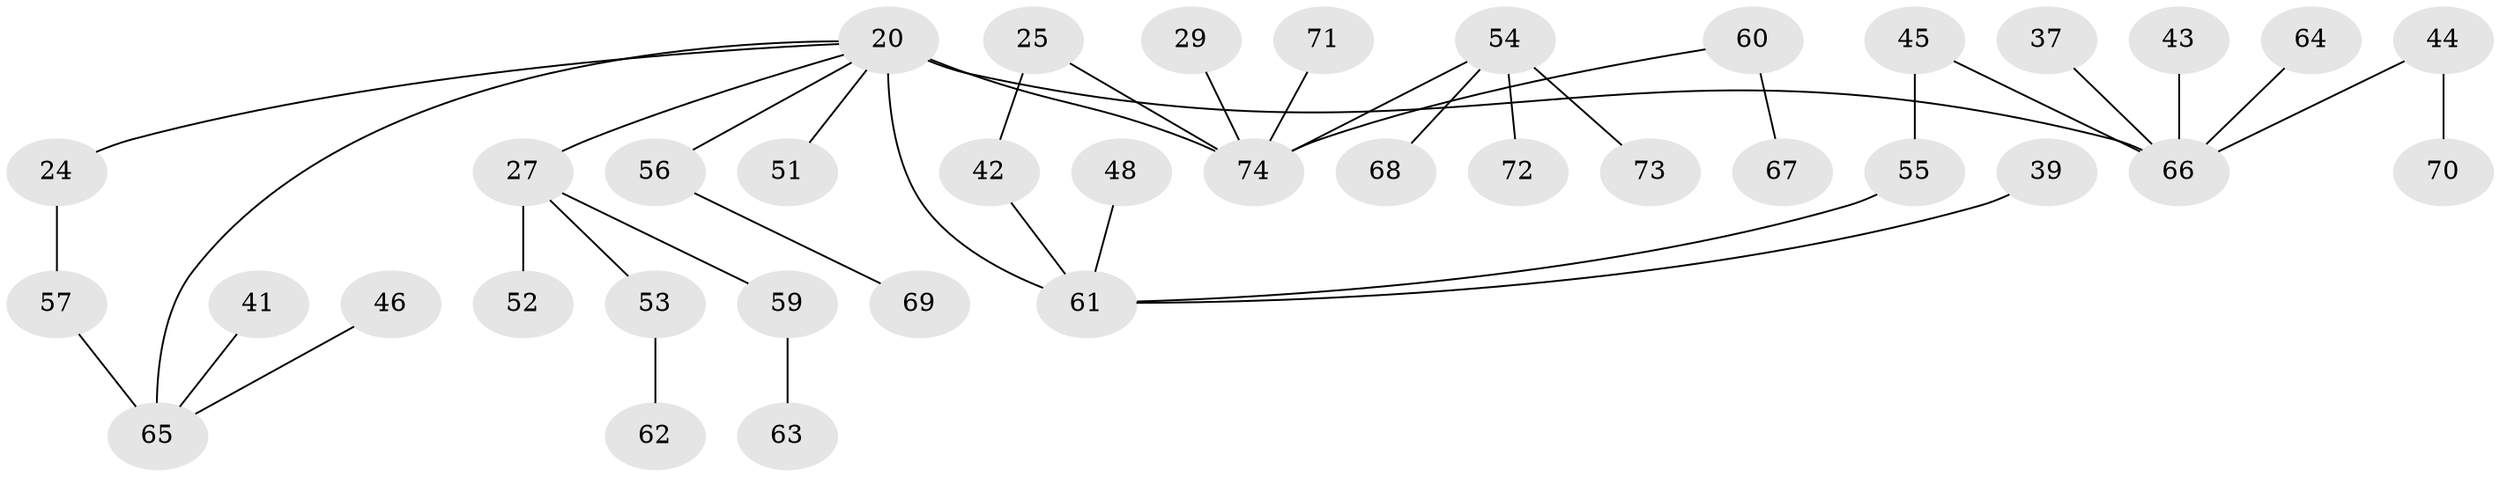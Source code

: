 // original degree distribution, {5: 0.05405405405405406, 9: 0.013513513513513514, 3: 0.14864864864864866, 4: 0.05405405405405406, 2: 0.40540540540540543, 1: 0.32432432432432434}
// Generated by graph-tools (version 1.1) at 2025/41/03/09/25 04:41:38]
// undirected, 37 vertices, 39 edges
graph export_dot {
graph [start="1"]
  node [color=gray90,style=filled];
  20 [super="+5+6"];
  24;
  25;
  27;
  29 [super="+18"];
  37;
  39;
  41;
  42;
  43;
  44 [super="+40"];
  45 [super="+17"];
  46;
  48;
  51;
  52;
  53;
  54 [super="+22+30+50+47"];
  55;
  56;
  57;
  59;
  60;
  61 [super="+23+36+38"];
  62;
  63;
  64;
  65 [super="+26+33+32+28+58"];
  66 [super="+7+49"];
  67;
  68;
  69;
  70;
  71;
  72;
  73;
  74 [super="+16+15"];
  20 -- 24;
  20 -- 51;
  20 -- 56;
  20 -- 27;
  20 -- 61 [weight=2];
  20 -- 66 [weight=2];
  20 -- 65 [weight=2];
  20 -- 74 [weight=3];
  24 -- 57;
  25 -- 42;
  25 -- 74;
  27 -- 52;
  27 -- 53;
  27 -- 59;
  29 -- 74;
  37 -- 66;
  39 -- 61;
  41 -- 65;
  42 -- 61;
  43 -- 66;
  44 -- 66;
  44 -- 70;
  45 -- 55;
  45 -- 66;
  46 -- 65;
  48 -- 61;
  53 -- 62;
  54 -- 68;
  54 -- 73;
  54 -- 72;
  54 -- 74;
  55 -- 61;
  56 -- 69;
  57 -- 65;
  59 -- 63;
  60 -- 67;
  60 -- 74;
  64 -- 66;
  71 -- 74;
}
